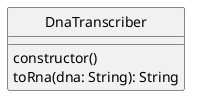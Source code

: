 @startuml
skinparam classAttributeIconSize 0
skinparam monochrome true
hide circle

class DnaTranscriber {
  constructor()
  toRna(dna: String): String
}
@enduml